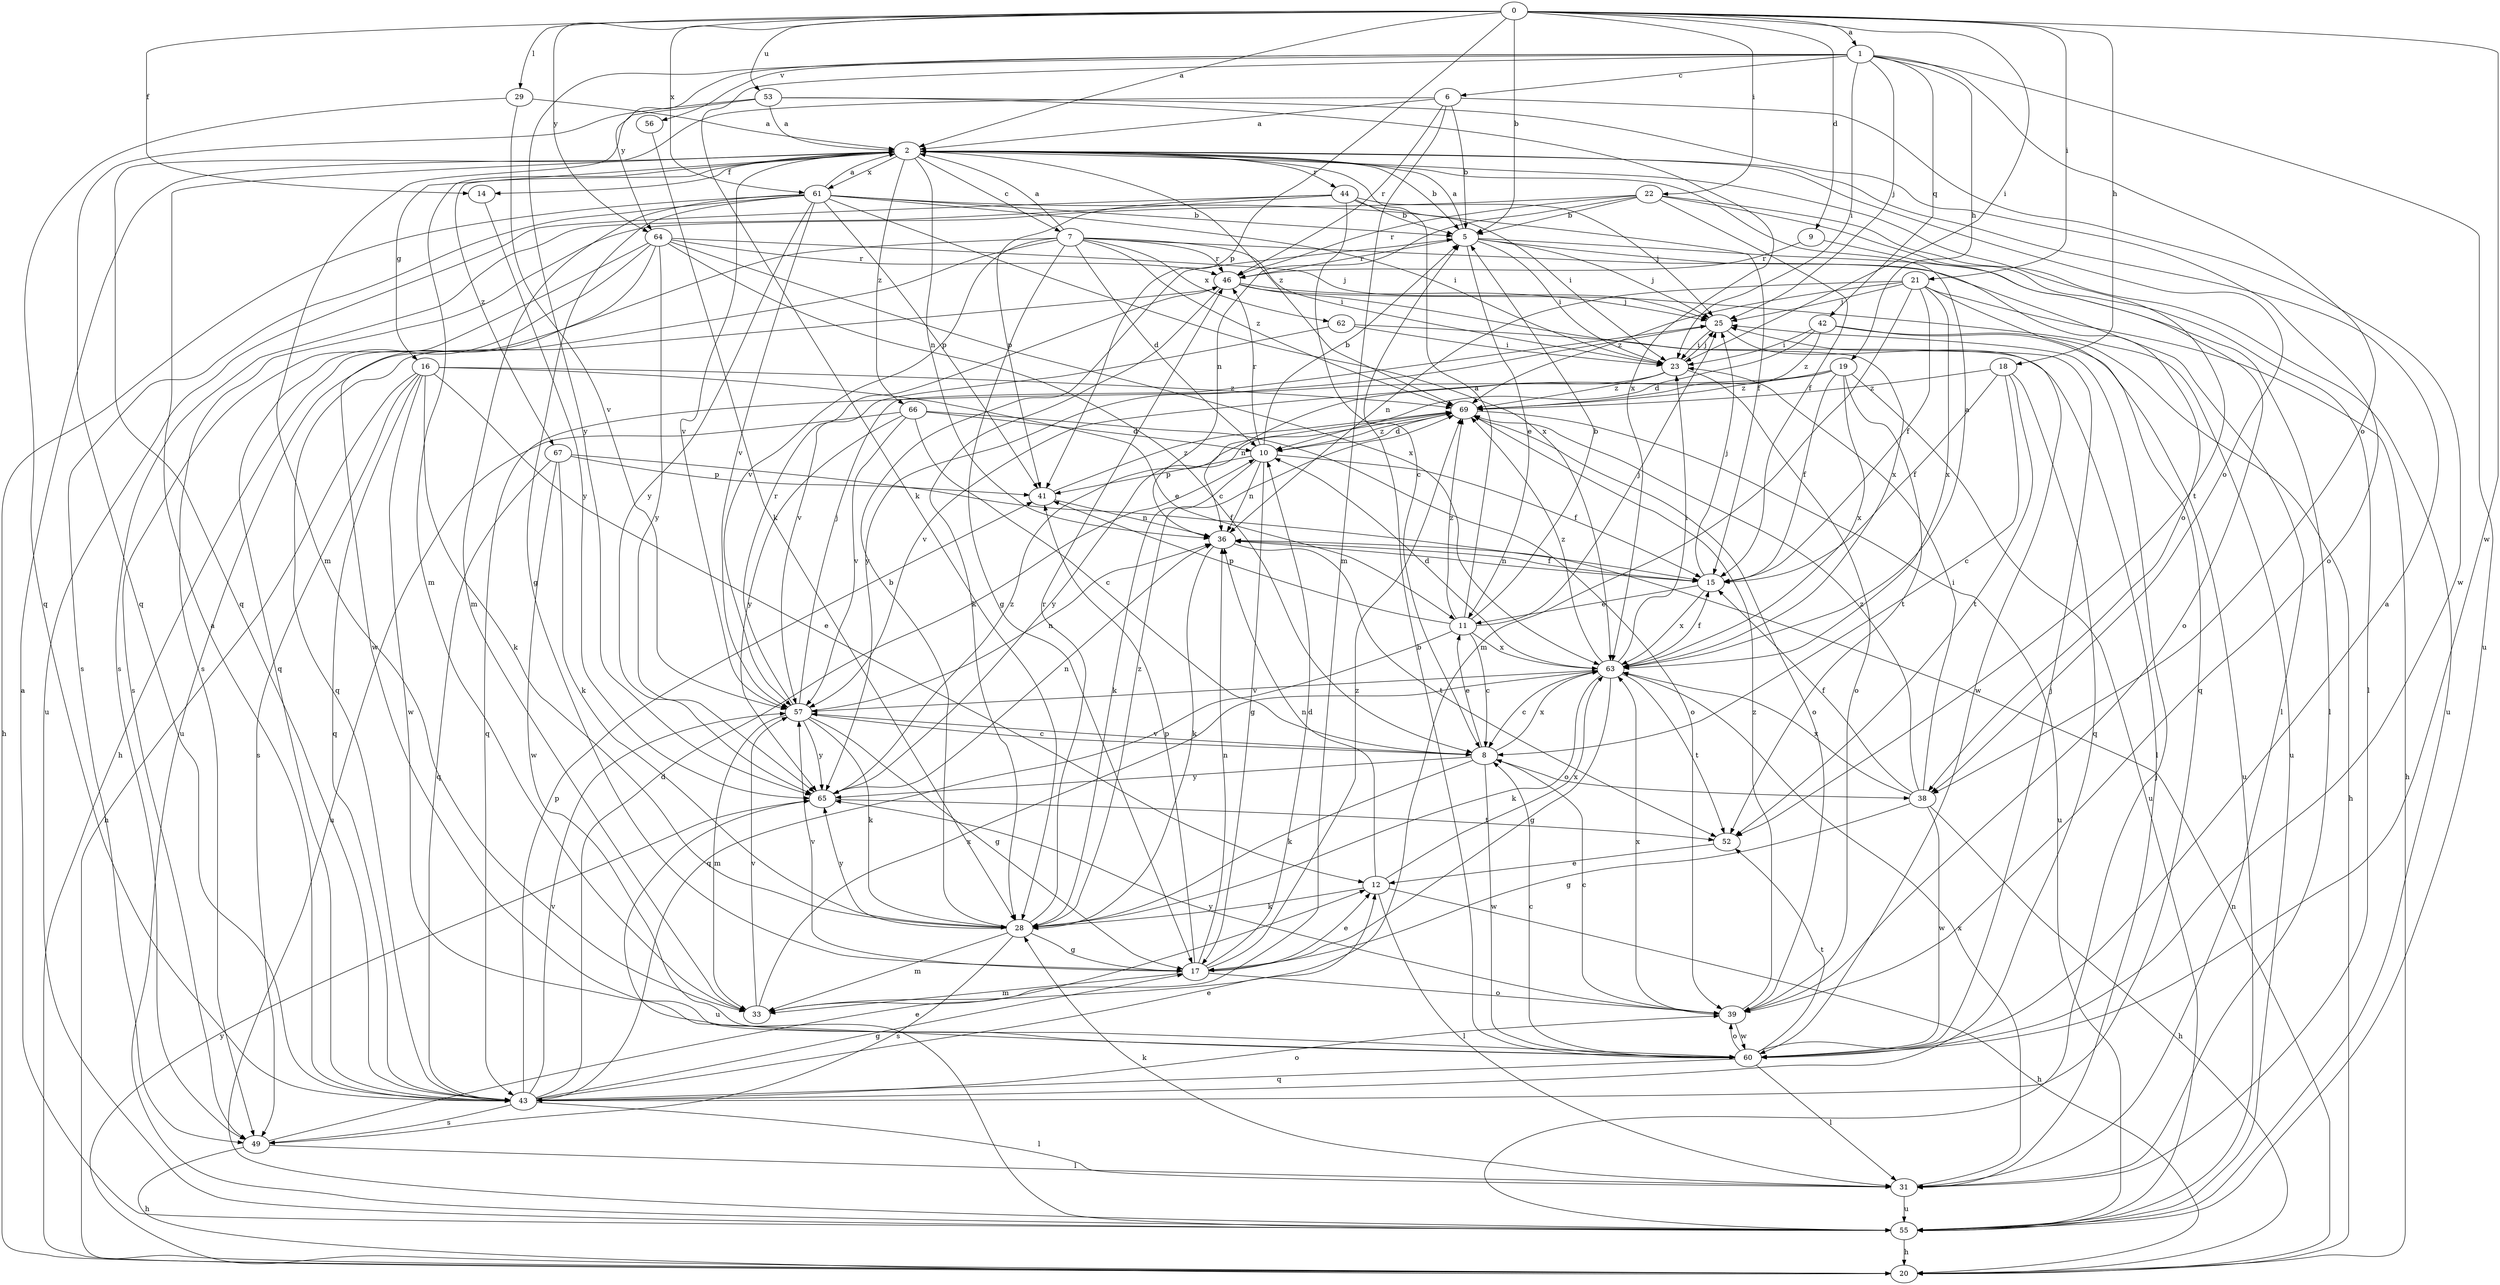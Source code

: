 strict digraph  {
0;
1;
2;
5;
6;
7;
8;
9;
10;
11;
12;
14;
15;
16;
17;
18;
19;
20;
21;
22;
23;
25;
28;
29;
31;
33;
36;
38;
39;
41;
42;
43;
44;
46;
49;
52;
53;
55;
56;
57;
60;
61;
62;
63;
64;
65;
66;
67;
69;
0 -> 1  [label=a];
0 -> 2  [label=a];
0 -> 5  [label=b];
0 -> 9  [label=d];
0 -> 14  [label=f];
0 -> 18  [label=h];
0 -> 21  [label=i];
0 -> 22  [label=i];
0 -> 23  [label=i];
0 -> 29  [label=l];
0 -> 41  [label=p];
0 -> 53  [label=u];
0 -> 60  [label=w];
0 -> 61  [label=x];
0 -> 64  [label=y];
1 -> 6  [label=c];
1 -> 19  [label=h];
1 -> 23  [label=i];
1 -> 25  [label=j];
1 -> 28  [label=k];
1 -> 38  [label=o];
1 -> 42  [label=q];
1 -> 55  [label=u];
1 -> 56  [label=v];
1 -> 64  [label=y];
1 -> 65  [label=y];
2 -> 5  [label=b];
2 -> 7  [label=c];
2 -> 14  [label=f];
2 -> 16  [label=g];
2 -> 33  [label=m];
2 -> 36  [label=n];
2 -> 38  [label=o];
2 -> 44  [label=r];
2 -> 52  [label=t];
2 -> 57  [label=v];
2 -> 61  [label=x];
2 -> 66  [label=z];
2 -> 67  [label=z];
2 -> 69  [label=z];
5 -> 2  [label=a];
5 -> 11  [label=e];
5 -> 23  [label=i];
5 -> 25  [label=j];
5 -> 31  [label=l];
5 -> 38  [label=o];
5 -> 46  [label=r];
6 -> 2  [label=a];
6 -> 5  [label=b];
6 -> 33  [label=m];
6 -> 43  [label=q];
6 -> 46  [label=r];
6 -> 60  [label=w];
7 -> 2  [label=a];
7 -> 10  [label=d];
7 -> 17  [label=g];
7 -> 20  [label=h];
7 -> 23  [label=i];
7 -> 31  [label=l];
7 -> 46  [label=r];
7 -> 55  [label=u];
7 -> 57  [label=v];
7 -> 62  [label=x];
7 -> 69  [label=z];
8 -> 11  [label=e];
8 -> 28  [label=k];
8 -> 38  [label=o];
8 -> 57  [label=v];
8 -> 60  [label=w];
8 -> 63  [label=x];
8 -> 65  [label=y];
9 -> 39  [label=o];
9 -> 46  [label=r];
10 -> 5  [label=b];
10 -> 15  [label=f];
10 -> 17  [label=g];
10 -> 28  [label=k];
10 -> 36  [label=n];
10 -> 41  [label=p];
10 -> 46  [label=r];
10 -> 69  [label=z];
11 -> 2  [label=a];
11 -> 5  [label=b];
11 -> 8  [label=c];
11 -> 25  [label=j];
11 -> 41  [label=p];
11 -> 43  [label=q];
11 -> 63  [label=x];
11 -> 69  [label=z];
12 -> 20  [label=h];
12 -> 28  [label=k];
12 -> 31  [label=l];
12 -> 36  [label=n];
12 -> 63  [label=x];
14 -> 65  [label=y];
15 -> 11  [label=e];
15 -> 25  [label=j];
15 -> 36  [label=n];
15 -> 63  [label=x];
16 -> 11  [label=e];
16 -> 12  [label=e];
16 -> 20  [label=h];
16 -> 28  [label=k];
16 -> 43  [label=q];
16 -> 49  [label=s];
16 -> 60  [label=w];
16 -> 69  [label=z];
17 -> 10  [label=d];
17 -> 12  [label=e];
17 -> 33  [label=m];
17 -> 36  [label=n];
17 -> 39  [label=o];
17 -> 41  [label=p];
17 -> 57  [label=v];
17 -> 69  [label=z];
18 -> 8  [label=c];
18 -> 15  [label=f];
18 -> 43  [label=q];
18 -> 52  [label=t];
18 -> 69  [label=z];
19 -> 15  [label=f];
19 -> 43  [label=q];
19 -> 52  [label=t];
19 -> 55  [label=u];
19 -> 57  [label=v];
19 -> 63  [label=x];
19 -> 69  [label=z];
20 -> 36  [label=n];
20 -> 65  [label=y];
21 -> 15  [label=f];
21 -> 20  [label=h];
21 -> 25  [label=j];
21 -> 33  [label=m];
21 -> 36  [label=n];
21 -> 43  [label=q];
21 -> 63  [label=x];
21 -> 69  [label=z];
22 -> 5  [label=b];
22 -> 15  [label=f];
22 -> 31  [label=l];
22 -> 36  [label=n];
22 -> 46  [label=r];
22 -> 49  [label=s];
22 -> 55  [label=u];
23 -> 25  [label=j];
23 -> 36  [label=n];
23 -> 39  [label=o];
23 -> 69  [label=z];
25 -> 23  [label=i];
25 -> 60  [label=w];
25 -> 65  [label=y];
28 -> 5  [label=b];
28 -> 17  [label=g];
28 -> 33  [label=m];
28 -> 46  [label=r];
28 -> 49  [label=s];
28 -> 65  [label=y];
28 -> 69  [label=z];
29 -> 2  [label=a];
29 -> 43  [label=q];
29 -> 57  [label=v];
31 -> 28  [label=k];
31 -> 55  [label=u];
31 -> 63  [label=x];
33 -> 57  [label=v];
33 -> 63  [label=x];
36 -> 15  [label=f];
36 -> 28  [label=k];
36 -> 52  [label=t];
38 -> 15  [label=f];
38 -> 17  [label=g];
38 -> 20  [label=h];
38 -> 23  [label=i];
38 -> 60  [label=w];
38 -> 63  [label=x];
38 -> 69  [label=z];
39 -> 8  [label=c];
39 -> 60  [label=w];
39 -> 63  [label=x];
39 -> 65  [label=y];
39 -> 69  [label=z];
41 -> 36  [label=n];
41 -> 69  [label=z];
42 -> 10  [label=d];
42 -> 20  [label=h];
42 -> 23  [label=i];
42 -> 55  [label=u];
42 -> 69  [label=z];
43 -> 2  [label=a];
43 -> 10  [label=d];
43 -> 12  [label=e];
43 -> 17  [label=g];
43 -> 31  [label=l];
43 -> 39  [label=o];
43 -> 41  [label=p];
43 -> 49  [label=s];
43 -> 57  [label=v];
44 -> 5  [label=b];
44 -> 8  [label=c];
44 -> 23  [label=i];
44 -> 25  [label=j];
44 -> 41  [label=p];
44 -> 49  [label=s];
44 -> 55  [label=u];
46 -> 25  [label=j];
46 -> 28  [label=k];
46 -> 43  [label=q];
46 -> 55  [label=u];
46 -> 63  [label=x];
49 -> 12  [label=e];
49 -> 20  [label=h];
49 -> 31  [label=l];
52 -> 12  [label=e];
53 -> 2  [label=a];
53 -> 33  [label=m];
53 -> 39  [label=o];
53 -> 43  [label=q];
53 -> 63  [label=x];
55 -> 2  [label=a];
55 -> 20  [label=h];
55 -> 25  [label=j];
56 -> 28  [label=k];
57 -> 8  [label=c];
57 -> 17  [label=g];
57 -> 25  [label=j];
57 -> 28  [label=k];
57 -> 33  [label=m];
57 -> 36  [label=n];
57 -> 46  [label=r];
57 -> 65  [label=y];
60 -> 2  [label=a];
60 -> 5  [label=b];
60 -> 8  [label=c];
60 -> 25  [label=j];
60 -> 31  [label=l];
60 -> 39  [label=o];
60 -> 43  [label=q];
60 -> 52  [label=t];
61 -> 2  [label=a];
61 -> 5  [label=b];
61 -> 15  [label=f];
61 -> 17  [label=g];
61 -> 20  [label=h];
61 -> 23  [label=i];
61 -> 33  [label=m];
61 -> 41  [label=p];
61 -> 49  [label=s];
61 -> 57  [label=v];
61 -> 63  [label=x];
61 -> 65  [label=y];
62 -> 23  [label=i];
62 -> 31  [label=l];
62 -> 57  [label=v];
63 -> 2  [label=a];
63 -> 8  [label=c];
63 -> 10  [label=d];
63 -> 15  [label=f];
63 -> 17  [label=g];
63 -> 23  [label=i];
63 -> 28  [label=k];
63 -> 52  [label=t];
63 -> 57  [label=v];
63 -> 69  [label=z];
64 -> 8  [label=c];
64 -> 25  [label=j];
64 -> 43  [label=q];
64 -> 46  [label=r];
64 -> 49  [label=s];
64 -> 60  [label=w];
64 -> 63  [label=x];
64 -> 65  [label=y];
65 -> 36  [label=n];
65 -> 52  [label=t];
65 -> 55  [label=u];
65 -> 69  [label=z];
66 -> 8  [label=c];
66 -> 10  [label=d];
66 -> 39  [label=o];
66 -> 55  [label=u];
66 -> 57  [label=v];
66 -> 65  [label=y];
67 -> 15  [label=f];
67 -> 28  [label=k];
67 -> 41  [label=p];
67 -> 43  [label=q];
67 -> 60  [label=w];
69 -> 10  [label=d];
69 -> 39  [label=o];
69 -> 55  [label=u];
69 -> 65  [label=y];
}
